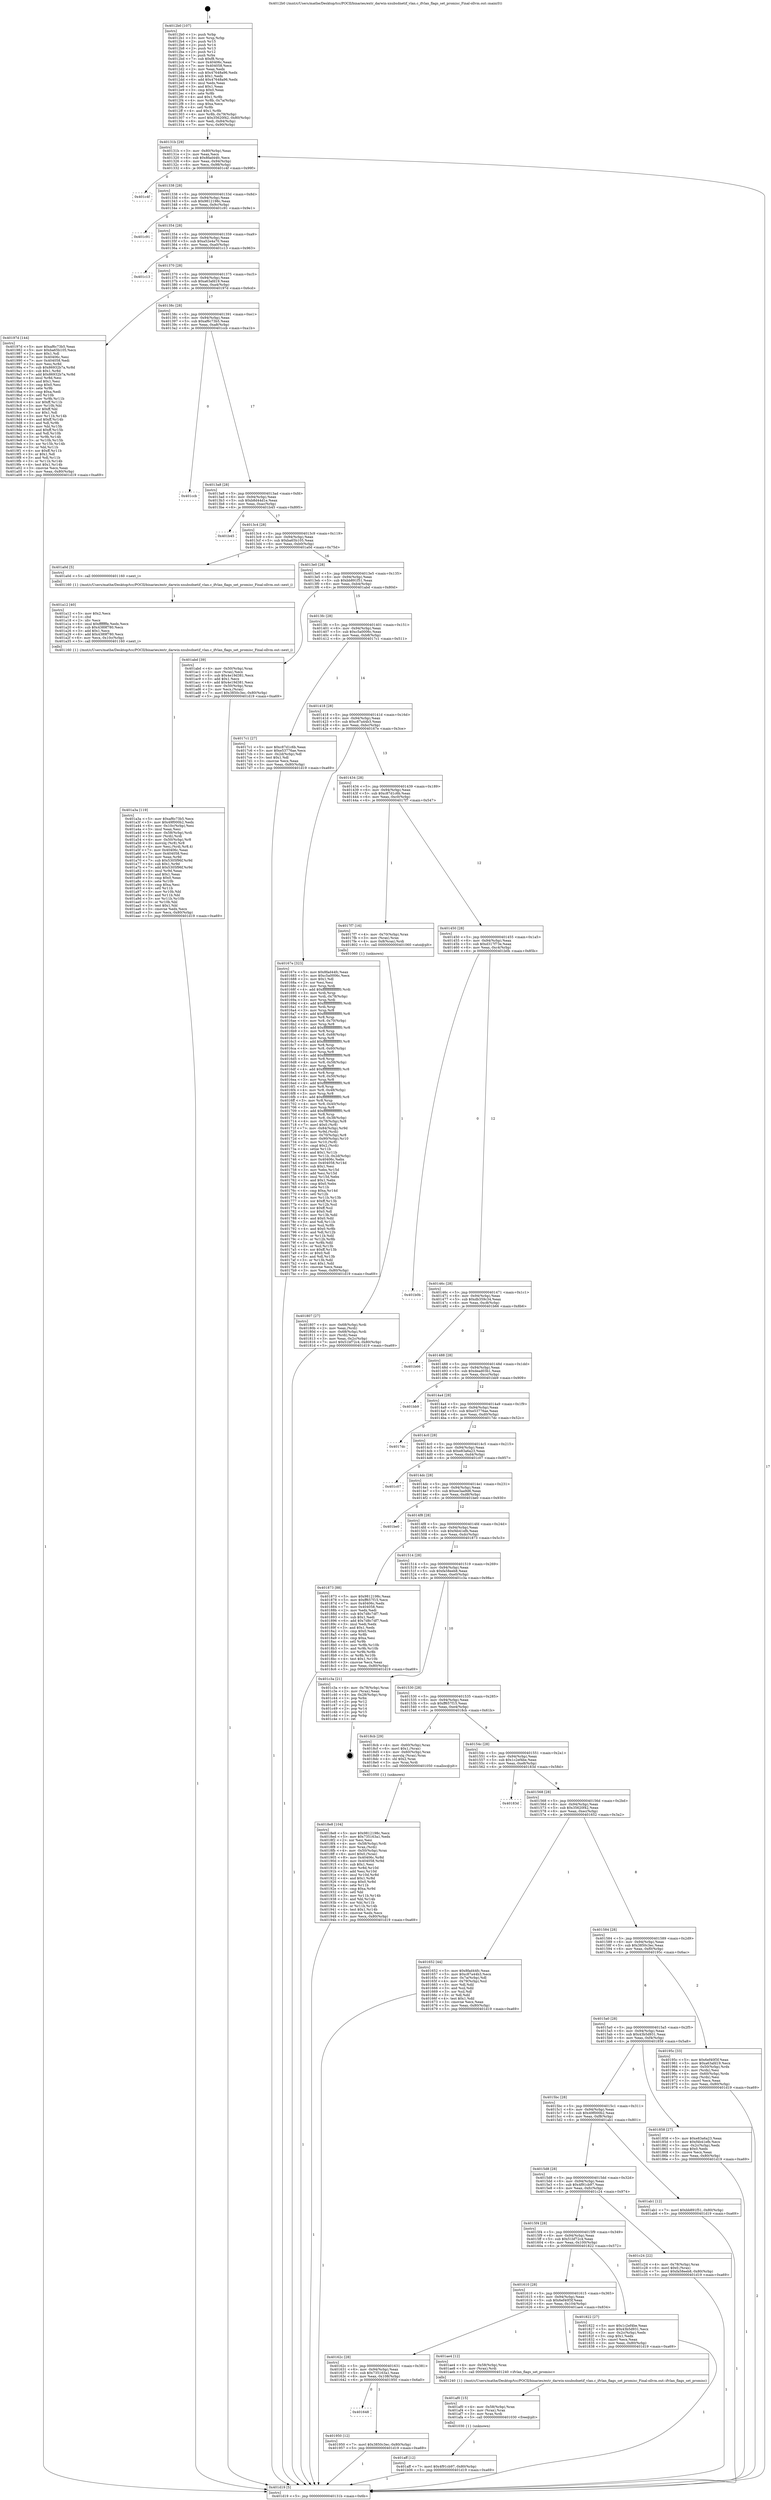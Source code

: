 digraph "0x4012b0" {
  label = "0x4012b0 (/mnt/c/Users/mathe/Desktop/tcc/POCII/binaries/extr_darwin-xnubsdnetif_vlan.c_ifvlan_flags_set_promisc_Final-ollvm.out::main(0))"
  labelloc = "t"
  node[shape=record]

  Entry [label="",width=0.3,height=0.3,shape=circle,fillcolor=black,style=filled]
  "0x40131b" [label="{
     0x40131b [29]\l
     | [instrs]\l
     &nbsp;&nbsp;0x40131b \<+3\>: mov -0x80(%rbp),%eax\l
     &nbsp;&nbsp;0x40131e \<+2\>: mov %eax,%ecx\l
     &nbsp;&nbsp;0x401320 \<+6\>: sub $0x8fad44fc,%ecx\l
     &nbsp;&nbsp;0x401326 \<+6\>: mov %eax,-0x94(%rbp)\l
     &nbsp;&nbsp;0x40132c \<+6\>: mov %ecx,-0x98(%rbp)\l
     &nbsp;&nbsp;0x401332 \<+6\>: je 0000000000401c4f \<main+0x99f\>\l
  }"]
  "0x401c4f" [label="{
     0x401c4f\l
  }", style=dashed]
  "0x401338" [label="{
     0x401338 [28]\l
     | [instrs]\l
     &nbsp;&nbsp;0x401338 \<+5\>: jmp 000000000040133d \<main+0x8d\>\l
     &nbsp;&nbsp;0x40133d \<+6\>: mov -0x94(%rbp),%eax\l
     &nbsp;&nbsp;0x401343 \<+5\>: sub $0x9812198c,%eax\l
     &nbsp;&nbsp;0x401348 \<+6\>: mov %eax,-0x9c(%rbp)\l
     &nbsp;&nbsp;0x40134e \<+6\>: je 0000000000401c91 \<main+0x9e1\>\l
  }"]
  Exit [label="",width=0.3,height=0.3,shape=circle,fillcolor=black,style=filled,peripheries=2]
  "0x401c91" [label="{
     0x401c91\l
  }", style=dashed]
  "0x401354" [label="{
     0x401354 [28]\l
     | [instrs]\l
     &nbsp;&nbsp;0x401354 \<+5\>: jmp 0000000000401359 \<main+0xa9\>\l
     &nbsp;&nbsp;0x401359 \<+6\>: mov -0x94(%rbp),%eax\l
     &nbsp;&nbsp;0x40135f \<+5\>: sub $0xa52e4a70,%eax\l
     &nbsp;&nbsp;0x401364 \<+6\>: mov %eax,-0xa0(%rbp)\l
     &nbsp;&nbsp;0x40136a \<+6\>: je 0000000000401c13 \<main+0x963\>\l
  }"]
  "0x401aff" [label="{
     0x401aff [12]\l
     | [instrs]\l
     &nbsp;&nbsp;0x401aff \<+7\>: movl $0x4f91cb97,-0x80(%rbp)\l
     &nbsp;&nbsp;0x401b06 \<+5\>: jmp 0000000000401d19 \<main+0xa69\>\l
  }"]
  "0x401c13" [label="{
     0x401c13\l
  }", style=dashed]
  "0x401370" [label="{
     0x401370 [28]\l
     | [instrs]\l
     &nbsp;&nbsp;0x401370 \<+5\>: jmp 0000000000401375 \<main+0xc5\>\l
     &nbsp;&nbsp;0x401375 \<+6\>: mov -0x94(%rbp),%eax\l
     &nbsp;&nbsp;0x40137b \<+5\>: sub $0xa63afd19,%eax\l
     &nbsp;&nbsp;0x401380 \<+6\>: mov %eax,-0xa4(%rbp)\l
     &nbsp;&nbsp;0x401386 \<+6\>: je 000000000040197d \<main+0x6cd\>\l
  }"]
  "0x401af0" [label="{
     0x401af0 [15]\l
     | [instrs]\l
     &nbsp;&nbsp;0x401af0 \<+4\>: mov -0x58(%rbp),%rax\l
     &nbsp;&nbsp;0x401af4 \<+3\>: mov (%rax),%rax\l
     &nbsp;&nbsp;0x401af7 \<+3\>: mov %rax,%rdi\l
     &nbsp;&nbsp;0x401afa \<+5\>: call 0000000000401030 \<free@plt\>\l
     | [calls]\l
     &nbsp;&nbsp;0x401030 \{1\} (unknown)\l
  }"]
  "0x40197d" [label="{
     0x40197d [144]\l
     | [instrs]\l
     &nbsp;&nbsp;0x40197d \<+5\>: mov $0xaf6c73b5,%eax\l
     &nbsp;&nbsp;0x401982 \<+5\>: mov $0xba65b105,%ecx\l
     &nbsp;&nbsp;0x401987 \<+2\>: mov $0x1,%dl\l
     &nbsp;&nbsp;0x401989 \<+7\>: mov 0x40406c,%esi\l
     &nbsp;&nbsp;0x401990 \<+7\>: mov 0x404058,%edi\l
     &nbsp;&nbsp;0x401997 \<+3\>: mov %esi,%r8d\l
     &nbsp;&nbsp;0x40199a \<+7\>: sub $0x86932b7a,%r8d\l
     &nbsp;&nbsp;0x4019a1 \<+4\>: sub $0x1,%r8d\l
     &nbsp;&nbsp;0x4019a5 \<+7\>: add $0x86932b7a,%r8d\l
     &nbsp;&nbsp;0x4019ac \<+4\>: imul %r8d,%esi\l
     &nbsp;&nbsp;0x4019b0 \<+3\>: and $0x1,%esi\l
     &nbsp;&nbsp;0x4019b3 \<+3\>: cmp $0x0,%esi\l
     &nbsp;&nbsp;0x4019b6 \<+4\>: sete %r9b\l
     &nbsp;&nbsp;0x4019ba \<+3\>: cmp $0xa,%edi\l
     &nbsp;&nbsp;0x4019bd \<+4\>: setl %r10b\l
     &nbsp;&nbsp;0x4019c1 \<+3\>: mov %r9b,%r11b\l
     &nbsp;&nbsp;0x4019c4 \<+4\>: xor $0xff,%r11b\l
     &nbsp;&nbsp;0x4019c8 \<+3\>: mov %r10b,%bl\l
     &nbsp;&nbsp;0x4019cb \<+3\>: xor $0xff,%bl\l
     &nbsp;&nbsp;0x4019ce \<+3\>: xor $0x1,%dl\l
     &nbsp;&nbsp;0x4019d1 \<+3\>: mov %r11b,%r14b\l
     &nbsp;&nbsp;0x4019d4 \<+4\>: and $0xff,%r14b\l
     &nbsp;&nbsp;0x4019d8 \<+3\>: and %dl,%r9b\l
     &nbsp;&nbsp;0x4019db \<+3\>: mov %bl,%r15b\l
     &nbsp;&nbsp;0x4019de \<+4\>: and $0xff,%r15b\l
     &nbsp;&nbsp;0x4019e2 \<+3\>: and %dl,%r10b\l
     &nbsp;&nbsp;0x4019e5 \<+3\>: or %r9b,%r14b\l
     &nbsp;&nbsp;0x4019e8 \<+3\>: or %r10b,%r15b\l
     &nbsp;&nbsp;0x4019eb \<+3\>: xor %r15b,%r14b\l
     &nbsp;&nbsp;0x4019ee \<+3\>: or %bl,%r11b\l
     &nbsp;&nbsp;0x4019f1 \<+4\>: xor $0xff,%r11b\l
     &nbsp;&nbsp;0x4019f5 \<+3\>: or $0x1,%dl\l
     &nbsp;&nbsp;0x4019f8 \<+3\>: and %dl,%r11b\l
     &nbsp;&nbsp;0x4019fb \<+3\>: or %r11b,%r14b\l
     &nbsp;&nbsp;0x4019fe \<+4\>: test $0x1,%r14b\l
     &nbsp;&nbsp;0x401a02 \<+3\>: cmovne %ecx,%eax\l
     &nbsp;&nbsp;0x401a05 \<+3\>: mov %eax,-0x80(%rbp)\l
     &nbsp;&nbsp;0x401a08 \<+5\>: jmp 0000000000401d19 \<main+0xa69\>\l
  }"]
  "0x40138c" [label="{
     0x40138c [28]\l
     | [instrs]\l
     &nbsp;&nbsp;0x40138c \<+5\>: jmp 0000000000401391 \<main+0xe1\>\l
     &nbsp;&nbsp;0x401391 \<+6\>: mov -0x94(%rbp),%eax\l
     &nbsp;&nbsp;0x401397 \<+5\>: sub $0xaf6c73b5,%eax\l
     &nbsp;&nbsp;0x40139c \<+6\>: mov %eax,-0xa8(%rbp)\l
     &nbsp;&nbsp;0x4013a2 \<+6\>: je 0000000000401ccb \<main+0xa1b\>\l
  }"]
  "0x401a3a" [label="{
     0x401a3a [119]\l
     | [instrs]\l
     &nbsp;&nbsp;0x401a3a \<+5\>: mov $0xaf6c73b5,%ecx\l
     &nbsp;&nbsp;0x401a3f \<+5\>: mov $0x49f000b2,%edx\l
     &nbsp;&nbsp;0x401a44 \<+6\>: mov -0x10c(%rbp),%esi\l
     &nbsp;&nbsp;0x401a4a \<+3\>: imul %eax,%esi\l
     &nbsp;&nbsp;0x401a4d \<+4\>: mov -0x58(%rbp),%rdi\l
     &nbsp;&nbsp;0x401a51 \<+3\>: mov (%rdi),%rdi\l
     &nbsp;&nbsp;0x401a54 \<+4\>: mov -0x50(%rbp),%r8\l
     &nbsp;&nbsp;0x401a58 \<+3\>: movslq (%r8),%r8\l
     &nbsp;&nbsp;0x401a5b \<+4\>: mov %esi,(%rdi,%r8,4)\l
     &nbsp;&nbsp;0x401a5f \<+7\>: mov 0x40406c,%eax\l
     &nbsp;&nbsp;0x401a66 \<+7\>: mov 0x404058,%esi\l
     &nbsp;&nbsp;0x401a6d \<+3\>: mov %eax,%r9d\l
     &nbsp;&nbsp;0x401a70 \<+7\>: sub $0x5305f96f,%r9d\l
     &nbsp;&nbsp;0x401a77 \<+4\>: sub $0x1,%r9d\l
     &nbsp;&nbsp;0x401a7b \<+7\>: add $0x5305f96f,%r9d\l
     &nbsp;&nbsp;0x401a82 \<+4\>: imul %r9d,%eax\l
     &nbsp;&nbsp;0x401a86 \<+3\>: and $0x1,%eax\l
     &nbsp;&nbsp;0x401a89 \<+3\>: cmp $0x0,%eax\l
     &nbsp;&nbsp;0x401a8c \<+4\>: sete %r10b\l
     &nbsp;&nbsp;0x401a90 \<+3\>: cmp $0xa,%esi\l
     &nbsp;&nbsp;0x401a93 \<+4\>: setl %r11b\l
     &nbsp;&nbsp;0x401a97 \<+3\>: mov %r10b,%bl\l
     &nbsp;&nbsp;0x401a9a \<+3\>: and %r11b,%bl\l
     &nbsp;&nbsp;0x401a9d \<+3\>: xor %r11b,%r10b\l
     &nbsp;&nbsp;0x401aa0 \<+3\>: or %r10b,%bl\l
     &nbsp;&nbsp;0x401aa3 \<+3\>: test $0x1,%bl\l
     &nbsp;&nbsp;0x401aa6 \<+3\>: cmovne %edx,%ecx\l
     &nbsp;&nbsp;0x401aa9 \<+3\>: mov %ecx,-0x80(%rbp)\l
     &nbsp;&nbsp;0x401aac \<+5\>: jmp 0000000000401d19 \<main+0xa69\>\l
  }"]
  "0x401ccb" [label="{
     0x401ccb\l
  }", style=dashed]
  "0x4013a8" [label="{
     0x4013a8 [28]\l
     | [instrs]\l
     &nbsp;&nbsp;0x4013a8 \<+5\>: jmp 00000000004013ad \<main+0xfd\>\l
     &nbsp;&nbsp;0x4013ad \<+6\>: mov -0x94(%rbp),%eax\l
     &nbsp;&nbsp;0x4013b3 \<+5\>: sub $0xb8d44d1e,%eax\l
     &nbsp;&nbsp;0x4013b8 \<+6\>: mov %eax,-0xac(%rbp)\l
     &nbsp;&nbsp;0x4013be \<+6\>: je 0000000000401b45 \<main+0x895\>\l
  }"]
  "0x401a12" [label="{
     0x401a12 [40]\l
     | [instrs]\l
     &nbsp;&nbsp;0x401a12 \<+5\>: mov $0x2,%ecx\l
     &nbsp;&nbsp;0x401a17 \<+1\>: cltd\l
     &nbsp;&nbsp;0x401a18 \<+2\>: idiv %ecx\l
     &nbsp;&nbsp;0x401a1a \<+6\>: imul $0xfffffffe,%edx,%ecx\l
     &nbsp;&nbsp;0x401a20 \<+6\>: sub $0x4389f780,%ecx\l
     &nbsp;&nbsp;0x401a26 \<+3\>: add $0x1,%ecx\l
     &nbsp;&nbsp;0x401a29 \<+6\>: add $0x4389f780,%ecx\l
     &nbsp;&nbsp;0x401a2f \<+6\>: mov %ecx,-0x10c(%rbp)\l
     &nbsp;&nbsp;0x401a35 \<+5\>: call 0000000000401160 \<next_i\>\l
     | [calls]\l
     &nbsp;&nbsp;0x401160 \{1\} (/mnt/c/Users/mathe/Desktop/tcc/POCII/binaries/extr_darwin-xnubsdnetif_vlan.c_ifvlan_flags_set_promisc_Final-ollvm.out::next_i)\l
  }"]
  "0x401b45" [label="{
     0x401b45\l
  }", style=dashed]
  "0x4013c4" [label="{
     0x4013c4 [28]\l
     | [instrs]\l
     &nbsp;&nbsp;0x4013c4 \<+5\>: jmp 00000000004013c9 \<main+0x119\>\l
     &nbsp;&nbsp;0x4013c9 \<+6\>: mov -0x94(%rbp),%eax\l
     &nbsp;&nbsp;0x4013cf \<+5\>: sub $0xba65b105,%eax\l
     &nbsp;&nbsp;0x4013d4 \<+6\>: mov %eax,-0xb0(%rbp)\l
     &nbsp;&nbsp;0x4013da \<+6\>: je 0000000000401a0d \<main+0x75d\>\l
  }"]
  "0x401648" [label="{
     0x401648\l
  }", style=dashed]
  "0x401a0d" [label="{
     0x401a0d [5]\l
     | [instrs]\l
     &nbsp;&nbsp;0x401a0d \<+5\>: call 0000000000401160 \<next_i\>\l
     | [calls]\l
     &nbsp;&nbsp;0x401160 \{1\} (/mnt/c/Users/mathe/Desktop/tcc/POCII/binaries/extr_darwin-xnubsdnetif_vlan.c_ifvlan_flags_set_promisc_Final-ollvm.out::next_i)\l
  }"]
  "0x4013e0" [label="{
     0x4013e0 [28]\l
     | [instrs]\l
     &nbsp;&nbsp;0x4013e0 \<+5\>: jmp 00000000004013e5 \<main+0x135\>\l
     &nbsp;&nbsp;0x4013e5 \<+6\>: mov -0x94(%rbp),%eax\l
     &nbsp;&nbsp;0x4013eb \<+5\>: sub $0xbb891f51,%eax\l
     &nbsp;&nbsp;0x4013f0 \<+6\>: mov %eax,-0xb4(%rbp)\l
     &nbsp;&nbsp;0x4013f6 \<+6\>: je 0000000000401abd \<main+0x80d\>\l
  }"]
  "0x401950" [label="{
     0x401950 [12]\l
     | [instrs]\l
     &nbsp;&nbsp;0x401950 \<+7\>: movl $0x3850c3ec,-0x80(%rbp)\l
     &nbsp;&nbsp;0x401957 \<+5\>: jmp 0000000000401d19 \<main+0xa69\>\l
  }"]
  "0x401abd" [label="{
     0x401abd [39]\l
     | [instrs]\l
     &nbsp;&nbsp;0x401abd \<+4\>: mov -0x50(%rbp),%rax\l
     &nbsp;&nbsp;0x401ac1 \<+2\>: mov (%rax),%ecx\l
     &nbsp;&nbsp;0x401ac3 \<+6\>: sub $0x4e19d381,%ecx\l
     &nbsp;&nbsp;0x401ac9 \<+3\>: add $0x1,%ecx\l
     &nbsp;&nbsp;0x401acc \<+6\>: add $0x4e19d381,%ecx\l
     &nbsp;&nbsp;0x401ad2 \<+4\>: mov -0x50(%rbp),%rax\l
     &nbsp;&nbsp;0x401ad6 \<+2\>: mov %ecx,(%rax)\l
     &nbsp;&nbsp;0x401ad8 \<+7\>: movl $0x3850c3ec,-0x80(%rbp)\l
     &nbsp;&nbsp;0x401adf \<+5\>: jmp 0000000000401d19 \<main+0xa69\>\l
  }"]
  "0x4013fc" [label="{
     0x4013fc [28]\l
     | [instrs]\l
     &nbsp;&nbsp;0x4013fc \<+5\>: jmp 0000000000401401 \<main+0x151\>\l
     &nbsp;&nbsp;0x401401 \<+6\>: mov -0x94(%rbp),%eax\l
     &nbsp;&nbsp;0x401407 \<+5\>: sub $0xc5a0006c,%eax\l
     &nbsp;&nbsp;0x40140c \<+6\>: mov %eax,-0xb8(%rbp)\l
     &nbsp;&nbsp;0x401412 \<+6\>: je 00000000004017c1 \<main+0x511\>\l
  }"]
  "0x40162c" [label="{
     0x40162c [28]\l
     | [instrs]\l
     &nbsp;&nbsp;0x40162c \<+5\>: jmp 0000000000401631 \<main+0x381\>\l
     &nbsp;&nbsp;0x401631 \<+6\>: mov -0x94(%rbp),%eax\l
     &nbsp;&nbsp;0x401637 \<+5\>: sub $0x735163a1,%eax\l
     &nbsp;&nbsp;0x40163c \<+6\>: mov %eax,-0x108(%rbp)\l
     &nbsp;&nbsp;0x401642 \<+6\>: je 0000000000401950 \<main+0x6a0\>\l
  }"]
  "0x4017c1" [label="{
     0x4017c1 [27]\l
     | [instrs]\l
     &nbsp;&nbsp;0x4017c1 \<+5\>: mov $0xc87d1c6b,%eax\l
     &nbsp;&nbsp;0x4017c6 \<+5\>: mov $0xe53776ae,%ecx\l
     &nbsp;&nbsp;0x4017cb \<+3\>: mov -0x2d(%rbp),%dl\l
     &nbsp;&nbsp;0x4017ce \<+3\>: test $0x1,%dl\l
     &nbsp;&nbsp;0x4017d1 \<+3\>: cmovne %ecx,%eax\l
     &nbsp;&nbsp;0x4017d4 \<+3\>: mov %eax,-0x80(%rbp)\l
     &nbsp;&nbsp;0x4017d7 \<+5\>: jmp 0000000000401d19 \<main+0xa69\>\l
  }"]
  "0x401418" [label="{
     0x401418 [28]\l
     | [instrs]\l
     &nbsp;&nbsp;0x401418 \<+5\>: jmp 000000000040141d \<main+0x16d\>\l
     &nbsp;&nbsp;0x40141d \<+6\>: mov -0x94(%rbp),%eax\l
     &nbsp;&nbsp;0x401423 \<+5\>: sub $0xc87a44b3,%eax\l
     &nbsp;&nbsp;0x401428 \<+6\>: mov %eax,-0xbc(%rbp)\l
     &nbsp;&nbsp;0x40142e \<+6\>: je 000000000040167e \<main+0x3ce\>\l
  }"]
  "0x401ae4" [label="{
     0x401ae4 [12]\l
     | [instrs]\l
     &nbsp;&nbsp;0x401ae4 \<+4\>: mov -0x58(%rbp),%rax\l
     &nbsp;&nbsp;0x401ae8 \<+3\>: mov (%rax),%rdi\l
     &nbsp;&nbsp;0x401aeb \<+5\>: call 0000000000401240 \<ifvlan_flags_set_promisc\>\l
     | [calls]\l
     &nbsp;&nbsp;0x401240 \{1\} (/mnt/c/Users/mathe/Desktop/tcc/POCII/binaries/extr_darwin-xnubsdnetif_vlan.c_ifvlan_flags_set_promisc_Final-ollvm.out::ifvlan_flags_set_promisc)\l
  }"]
  "0x40167e" [label="{
     0x40167e [323]\l
     | [instrs]\l
     &nbsp;&nbsp;0x40167e \<+5\>: mov $0x8fad44fc,%eax\l
     &nbsp;&nbsp;0x401683 \<+5\>: mov $0xc5a0006c,%ecx\l
     &nbsp;&nbsp;0x401688 \<+2\>: mov $0x1,%dl\l
     &nbsp;&nbsp;0x40168a \<+2\>: xor %esi,%esi\l
     &nbsp;&nbsp;0x40168c \<+3\>: mov %rsp,%rdi\l
     &nbsp;&nbsp;0x40168f \<+4\>: add $0xfffffffffffffff0,%rdi\l
     &nbsp;&nbsp;0x401693 \<+3\>: mov %rdi,%rsp\l
     &nbsp;&nbsp;0x401696 \<+4\>: mov %rdi,-0x78(%rbp)\l
     &nbsp;&nbsp;0x40169a \<+3\>: mov %rsp,%rdi\l
     &nbsp;&nbsp;0x40169d \<+4\>: add $0xfffffffffffffff0,%rdi\l
     &nbsp;&nbsp;0x4016a1 \<+3\>: mov %rdi,%rsp\l
     &nbsp;&nbsp;0x4016a4 \<+3\>: mov %rsp,%r8\l
     &nbsp;&nbsp;0x4016a7 \<+4\>: add $0xfffffffffffffff0,%r8\l
     &nbsp;&nbsp;0x4016ab \<+3\>: mov %r8,%rsp\l
     &nbsp;&nbsp;0x4016ae \<+4\>: mov %r8,-0x70(%rbp)\l
     &nbsp;&nbsp;0x4016b2 \<+3\>: mov %rsp,%r8\l
     &nbsp;&nbsp;0x4016b5 \<+4\>: add $0xfffffffffffffff0,%r8\l
     &nbsp;&nbsp;0x4016b9 \<+3\>: mov %r8,%rsp\l
     &nbsp;&nbsp;0x4016bc \<+4\>: mov %r8,-0x68(%rbp)\l
     &nbsp;&nbsp;0x4016c0 \<+3\>: mov %rsp,%r8\l
     &nbsp;&nbsp;0x4016c3 \<+4\>: add $0xfffffffffffffff0,%r8\l
     &nbsp;&nbsp;0x4016c7 \<+3\>: mov %r8,%rsp\l
     &nbsp;&nbsp;0x4016ca \<+4\>: mov %r8,-0x60(%rbp)\l
     &nbsp;&nbsp;0x4016ce \<+3\>: mov %rsp,%r8\l
     &nbsp;&nbsp;0x4016d1 \<+4\>: add $0xfffffffffffffff0,%r8\l
     &nbsp;&nbsp;0x4016d5 \<+3\>: mov %r8,%rsp\l
     &nbsp;&nbsp;0x4016d8 \<+4\>: mov %r8,-0x58(%rbp)\l
     &nbsp;&nbsp;0x4016dc \<+3\>: mov %rsp,%r8\l
     &nbsp;&nbsp;0x4016df \<+4\>: add $0xfffffffffffffff0,%r8\l
     &nbsp;&nbsp;0x4016e3 \<+3\>: mov %r8,%rsp\l
     &nbsp;&nbsp;0x4016e6 \<+4\>: mov %r8,-0x50(%rbp)\l
     &nbsp;&nbsp;0x4016ea \<+3\>: mov %rsp,%r8\l
     &nbsp;&nbsp;0x4016ed \<+4\>: add $0xfffffffffffffff0,%r8\l
     &nbsp;&nbsp;0x4016f1 \<+3\>: mov %r8,%rsp\l
     &nbsp;&nbsp;0x4016f4 \<+4\>: mov %r8,-0x48(%rbp)\l
     &nbsp;&nbsp;0x4016f8 \<+3\>: mov %rsp,%r8\l
     &nbsp;&nbsp;0x4016fb \<+4\>: add $0xfffffffffffffff0,%r8\l
     &nbsp;&nbsp;0x4016ff \<+3\>: mov %r8,%rsp\l
     &nbsp;&nbsp;0x401702 \<+4\>: mov %r8,-0x40(%rbp)\l
     &nbsp;&nbsp;0x401706 \<+3\>: mov %rsp,%r8\l
     &nbsp;&nbsp;0x401709 \<+4\>: add $0xfffffffffffffff0,%r8\l
     &nbsp;&nbsp;0x40170d \<+3\>: mov %r8,%rsp\l
     &nbsp;&nbsp;0x401710 \<+4\>: mov %r8,-0x38(%rbp)\l
     &nbsp;&nbsp;0x401714 \<+4\>: mov -0x78(%rbp),%r8\l
     &nbsp;&nbsp;0x401718 \<+7\>: movl $0x0,(%r8)\l
     &nbsp;&nbsp;0x40171f \<+7\>: mov -0x84(%rbp),%r9d\l
     &nbsp;&nbsp;0x401726 \<+3\>: mov %r9d,(%rdi)\l
     &nbsp;&nbsp;0x401729 \<+4\>: mov -0x70(%rbp),%r8\l
     &nbsp;&nbsp;0x40172d \<+7\>: mov -0x90(%rbp),%r10\l
     &nbsp;&nbsp;0x401734 \<+3\>: mov %r10,(%r8)\l
     &nbsp;&nbsp;0x401737 \<+3\>: cmpl $0x2,(%rdi)\l
     &nbsp;&nbsp;0x40173a \<+4\>: setne %r11b\l
     &nbsp;&nbsp;0x40173e \<+4\>: and $0x1,%r11b\l
     &nbsp;&nbsp;0x401742 \<+4\>: mov %r11b,-0x2d(%rbp)\l
     &nbsp;&nbsp;0x401746 \<+7\>: mov 0x40406c,%ebx\l
     &nbsp;&nbsp;0x40174d \<+8\>: mov 0x404058,%r14d\l
     &nbsp;&nbsp;0x401755 \<+3\>: sub $0x1,%esi\l
     &nbsp;&nbsp;0x401758 \<+3\>: mov %ebx,%r15d\l
     &nbsp;&nbsp;0x40175b \<+3\>: add %esi,%r15d\l
     &nbsp;&nbsp;0x40175e \<+4\>: imul %r15d,%ebx\l
     &nbsp;&nbsp;0x401762 \<+3\>: and $0x1,%ebx\l
     &nbsp;&nbsp;0x401765 \<+3\>: cmp $0x0,%ebx\l
     &nbsp;&nbsp;0x401768 \<+4\>: sete %r11b\l
     &nbsp;&nbsp;0x40176c \<+4\>: cmp $0xa,%r14d\l
     &nbsp;&nbsp;0x401770 \<+4\>: setl %r12b\l
     &nbsp;&nbsp;0x401774 \<+3\>: mov %r11b,%r13b\l
     &nbsp;&nbsp;0x401777 \<+4\>: xor $0xff,%r13b\l
     &nbsp;&nbsp;0x40177b \<+3\>: mov %r12b,%sil\l
     &nbsp;&nbsp;0x40177e \<+4\>: xor $0xff,%sil\l
     &nbsp;&nbsp;0x401782 \<+3\>: xor $0x0,%dl\l
     &nbsp;&nbsp;0x401785 \<+3\>: mov %r13b,%dil\l
     &nbsp;&nbsp;0x401788 \<+4\>: and $0x0,%dil\l
     &nbsp;&nbsp;0x40178c \<+3\>: and %dl,%r11b\l
     &nbsp;&nbsp;0x40178f \<+3\>: mov %sil,%r8b\l
     &nbsp;&nbsp;0x401792 \<+4\>: and $0x0,%r8b\l
     &nbsp;&nbsp;0x401796 \<+3\>: and %dl,%r12b\l
     &nbsp;&nbsp;0x401799 \<+3\>: or %r11b,%dil\l
     &nbsp;&nbsp;0x40179c \<+3\>: or %r12b,%r8b\l
     &nbsp;&nbsp;0x40179f \<+3\>: xor %r8b,%dil\l
     &nbsp;&nbsp;0x4017a2 \<+3\>: or %sil,%r13b\l
     &nbsp;&nbsp;0x4017a5 \<+4\>: xor $0xff,%r13b\l
     &nbsp;&nbsp;0x4017a9 \<+3\>: or $0x0,%dl\l
     &nbsp;&nbsp;0x4017ac \<+3\>: and %dl,%r13b\l
     &nbsp;&nbsp;0x4017af \<+3\>: or %r13b,%dil\l
     &nbsp;&nbsp;0x4017b2 \<+4\>: test $0x1,%dil\l
     &nbsp;&nbsp;0x4017b6 \<+3\>: cmovne %ecx,%eax\l
     &nbsp;&nbsp;0x4017b9 \<+3\>: mov %eax,-0x80(%rbp)\l
     &nbsp;&nbsp;0x4017bc \<+5\>: jmp 0000000000401d19 \<main+0xa69\>\l
  }"]
  "0x401434" [label="{
     0x401434 [28]\l
     | [instrs]\l
     &nbsp;&nbsp;0x401434 \<+5\>: jmp 0000000000401439 \<main+0x189\>\l
     &nbsp;&nbsp;0x401439 \<+6\>: mov -0x94(%rbp),%eax\l
     &nbsp;&nbsp;0x40143f \<+5\>: sub $0xc87d1c6b,%eax\l
     &nbsp;&nbsp;0x401444 \<+6\>: mov %eax,-0xc0(%rbp)\l
     &nbsp;&nbsp;0x40144a \<+6\>: je 00000000004017f7 \<main+0x547\>\l
  }"]
  "0x4018e8" [label="{
     0x4018e8 [104]\l
     | [instrs]\l
     &nbsp;&nbsp;0x4018e8 \<+5\>: mov $0x9812198c,%ecx\l
     &nbsp;&nbsp;0x4018ed \<+5\>: mov $0x735163a1,%edx\l
     &nbsp;&nbsp;0x4018f2 \<+2\>: xor %esi,%esi\l
     &nbsp;&nbsp;0x4018f4 \<+4\>: mov -0x58(%rbp),%rdi\l
     &nbsp;&nbsp;0x4018f8 \<+3\>: mov %rax,(%rdi)\l
     &nbsp;&nbsp;0x4018fb \<+4\>: mov -0x50(%rbp),%rax\l
     &nbsp;&nbsp;0x4018ff \<+6\>: movl $0x0,(%rax)\l
     &nbsp;&nbsp;0x401905 \<+8\>: mov 0x40406c,%r8d\l
     &nbsp;&nbsp;0x40190d \<+8\>: mov 0x404058,%r9d\l
     &nbsp;&nbsp;0x401915 \<+3\>: sub $0x1,%esi\l
     &nbsp;&nbsp;0x401918 \<+3\>: mov %r8d,%r10d\l
     &nbsp;&nbsp;0x40191b \<+3\>: add %esi,%r10d\l
     &nbsp;&nbsp;0x40191e \<+4\>: imul %r10d,%r8d\l
     &nbsp;&nbsp;0x401922 \<+4\>: and $0x1,%r8d\l
     &nbsp;&nbsp;0x401926 \<+4\>: cmp $0x0,%r8d\l
     &nbsp;&nbsp;0x40192a \<+4\>: sete %r11b\l
     &nbsp;&nbsp;0x40192e \<+4\>: cmp $0xa,%r9d\l
     &nbsp;&nbsp;0x401932 \<+3\>: setl %bl\l
     &nbsp;&nbsp;0x401935 \<+3\>: mov %r11b,%r14b\l
     &nbsp;&nbsp;0x401938 \<+3\>: and %bl,%r14b\l
     &nbsp;&nbsp;0x40193b \<+3\>: xor %bl,%r11b\l
     &nbsp;&nbsp;0x40193e \<+3\>: or %r11b,%r14b\l
     &nbsp;&nbsp;0x401941 \<+4\>: test $0x1,%r14b\l
     &nbsp;&nbsp;0x401945 \<+3\>: cmovne %edx,%ecx\l
     &nbsp;&nbsp;0x401948 \<+3\>: mov %ecx,-0x80(%rbp)\l
     &nbsp;&nbsp;0x40194b \<+5\>: jmp 0000000000401d19 \<main+0xa69\>\l
  }"]
  "0x4017f7" [label="{
     0x4017f7 [16]\l
     | [instrs]\l
     &nbsp;&nbsp;0x4017f7 \<+4\>: mov -0x70(%rbp),%rax\l
     &nbsp;&nbsp;0x4017fb \<+3\>: mov (%rax),%rax\l
     &nbsp;&nbsp;0x4017fe \<+4\>: mov 0x8(%rax),%rdi\l
     &nbsp;&nbsp;0x401802 \<+5\>: call 0000000000401060 \<atoi@plt\>\l
     | [calls]\l
     &nbsp;&nbsp;0x401060 \{1\} (unknown)\l
  }"]
  "0x401450" [label="{
     0x401450 [28]\l
     | [instrs]\l
     &nbsp;&nbsp;0x401450 \<+5\>: jmp 0000000000401455 \<main+0x1a5\>\l
     &nbsp;&nbsp;0x401455 \<+6\>: mov -0x94(%rbp),%eax\l
     &nbsp;&nbsp;0x40145b \<+5\>: sub $0xd317f73e,%eax\l
     &nbsp;&nbsp;0x401460 \<+6\>: mov %eax,-0xc4(%rbp)\l
     &nbsp;&nbsp;0x401466 \<+6\>: je 0000000000401b0b \<main+0x85b\>\l
  }"]
  "0x401610" [label="{
     0x401610 [28]\l
     | [instrs]\l
     &nbsp;&nbsp;0x401610 \<+5\>: jmp 0000000000401615 \<main+0x365\>\l
     &nbsp;&nbsp;0x401615 \<+6\>: mov -0x94(%rbp),%eax\l
     &nbsp;&nbsp;0x40161b \<+5\>: sub $0x6ef40f3f,%eax\l
     &nbsp;&nbsp;0x401620 \<+6\>: mov %eax,-0x104(%rbp)\l
     &nbsp;&nbsp;0x401626 \<+6\>: je 0000000000401ae4 \<main+0x834\>\l
  }"]
  "0x401b0b" [label="{
     0x401b0b\l
  }", style=dashed]
  "0x40146c" [label="{
     0x40146c [28]\l
     | [instrs]\l
     &nbsp;&nbsp;0x40146c \<+5\>: jmp 0000000000401471 \<main+0x1c1\>\l
     &nbsp;&nbsp;0x401471 \<+6\>: mov -0x94(%rbp),%eax\l
     &nbsp;&nbsp;0x401477 \<+5\>: sub $0xdb359c34,%eax\l
     &nbsp;&nbsp;0x40147c \<+6\>: mov %eax,-0xc8(%rbp)\l
     &nbsp;&nbsp;0x401482 \<+6\>: je 0000000000401b66 \<main+0x8b6\>\l
  }"]
  "0x401822" [label="{
     0x401822 [27]\l
     | [instrs]\l
     &nbsp;&nbsp;0x401822 \<+5\>: mov $0x1c2ef4be,%eax\l
     &nbsp;&nbsp;0x401827 \<+5\>: mov $0x43b5d931,%ecx\l
     &nbsp;&nbsp;0x40182c \<+3\>: mov -0x2c(%rbp),%edx\l
     &nbsp;&nbsp;0x40182f \<+3\>: cmp $0x1,%edx\l
     &nbsp;&nbsp;0x401832 \<+3\>: cmovl %ecx,%eax\l
     &nbsp;&nbsp;0x401835 \<+3\>: mov %eax,-0x80(%rbp)\l
     &nbsp;&nbsp;0x401838 \<+5\>: jmp 0000000000401d19 \<main+0xa69\>\l
  }"]
  "0x401b66" [label="{
     0x401b66\l
  }", style=dashed]
  "0x401488" [label="{
     0x401488 [28]\l
     | [instrs]\l
     &nbsp;&nbsp;0x401488 \<+5\>: jmp 000000000040148d \<main+0x1dd\>\l
     &nbsp;&nbsp;0x40148d \<+6\>: mov -0x94(%rbp),%eax\l
     &nbsp;&nbsp;0x401493 \<+5\>: sub $0xdead03b1,%eax\l
     &nbsp;&nbsp;0x401498 \<+6\>: mov %eax,-0xcc(%rbp)\l
     &nbsp;&nbsp;0x40149e \<+6\>: je 0000000000401bb9 \<main+0x909\>\l
  }"]
  "0x4015f4" [label="{
     0x4015f4 [28]\l
     | [instrs]\l
     &nbsp;&nbsp;0x4015f4 \<+5\>: jmp 00000000004015f9 \<main+0x349\>\l
     &nbsp;&nbsp;0x4015f9 \<+6\>: mov -0x94(%rbp),%eax\l
     &nbsp;&nbsp;0x4015ff \<+5\>: sub $0x51bf72c4,%eax\l
     &nbsp;&nbsp;0x401604 \<+6\>: mov %eax,-0x100(%rbp)\l
     &nbsp;&nbsp;0x40160a \<+6\>: je 0000000000401822 \<main+0x572\>\l
  }"]
  "0x401bb9" [label="{
     0x401bb9\l
  }", style=dashed]
  "0x4014a4" [label="{
     0x4014a4 [28]\l
     | [instrs]\l
     &nbsp;&nbsp;0x4014a4 \<+5\>: jmp 00000000004014a9 \<main+0x1f9\>\l
     &nbsp;&nbsp;0x4014a9 \<+6\>: mov -0x94(%rbp),%eax\l
     &nbsp;&nbsp;0x4014af \<+5\>: sub $0xe53776ae,%eax\l
     &nbsp;&nbsp;0x4014b4 \<+6\>: mov %eax,-0xd0(%rbp)\l
     &nbsp;&nbsp;0x4014ba \<+6\>: je 00000000004017dc \<main+0x52c\>\l
  }"]
  "0x401c24" [label="{
     0x401c24 [22]\l
     | [instrs]\l
     &nbsp;&nbsp;0x401c24 \<+4\>: mov -0x78(%rbp),%rax\l
     &nbsp;&nbsp;0x401c28 \<+6\>: movl $0x0,(%rax)\l
     &nbsp;&nbsp;0x401c2e \<+7\>: movl $0xfa58eeb8,-0x80(%rbp)\l
     &nbsp;&nbsp;0x401c35 \<+5\>: jmp 0000000000401d19 \<main+0xa69\>\l
  }"]
  "0x4017dc" [label="{
     0x4017dc\l
  }", style=dashed]
  "0x4014c0" [label="{
     0x4014c0 [28]\l
     | [instrs]\l
     &nbsp;&nbsp;0x4014c0 \<+5\>: jmp 00000000004014c5 \<main+0x215\>\l
     &nbsp;&nbsp;0x4014c5 \<+6\>: mov -0x94(%rbp),%eax\l
     &nbsp;&nbsp;0x4014cb \<+5\>: sub $0xe83a6a23,%eax\l
     &nbsp;&nbsp;0x4014d0 \<+6\>: mov %eax,-0xd4(%rbp)\l
     &nbsp;&nbsp;0x4014d6 \<+6\>: je 0000000000401c07 \<main+0x957\>\l
  }"]
  "0x4015d8" [label="{
     0x4015d8 [28]\l
     | [instrs]\l
     &nbsp;&nbsp;0x4015d8 \<+5\>: jmp 00000000004015dd \<main+0x32d\>\l
     &nbsp;&nbsp;0x4015dd \<+6\>: mov -0x94(%rbp),%eax\l
     &nbsp;&nbsp;0x4015e3 \<+5\>: sub $0x4f91cb97,%eax\l
     &nbsp;&nbsp;0x4015e8 \<+6\>: mov %eax,-0xfc(%rbp)\l
     &nbsp;&nbsp;0x4015ee \<+6\>: je 0000000000401c24 \<main+0x974\>\l
  }"]
  "0x401c07" [label="{
     0x401c07\l
  }", style=dashed]
  "0x4014dc" [label="{
     0x4014dc [28]\l
     | [instrs]\l
     &nbsp;&nbsp;0x4014dc \<+5\>: jmp 00000000004014e1 \<main+0x231\>\l
     &nbsp;&nbsp;0x4014e1 \<+6\>: mov -0x94(%rbp),%eax\l
     &nbsp;&nbsp;0x4014e7 \<+5\>: sub $0xee3aa9d6,%eax\l
     &nbsp;&nbsp;0x4014ec \<+6\>: mov %eax,-0xd8(%rbp)\l
     &nbsp;&nbsp;0x4014f2 \<+6\>: je 0000000000401be0 \<main+0x930\>\l
  }"]
  "0x401ab1" [label="{
     0x401ab1 [12]\l
     | [instrs]\l
     &nbsp;&nbsp;0x401ab1 \<+7\>: movl $0xbb891f51,-0x80(%rbp)\l
     &nbsp;&nbsp;0x401ab8 \<+5\>: jmp 0000000000401d19 \<main+0xa69\>\l
  }"]
  "0x401be0" [label="{
     0x401be0\l
  }", style=dashed]
  "0x4014f8" [label="{
     0x4014f8 [28]\l
     | [instrs]\l
     &nbsp;&nbsp;0x4014f8 \<+5\>: jmp 00000000004014fd \<main+0x24d\>\l
     &nbsp;&nbsp;0x4014fd \<+6\>: mov -0x94(%rbp),%eax\l
     &nbsp;&nbsp;0x401503 \<+5\>: sub $0xf4b41efb,%eax\l
     &nbsp;&nbsp;0x401508 \<+6\>: mov %eax,-0xdc(%rbp)\l
     &nbsp;&nbsp;0x40150e \<+6\>: je 0000000000401873 \<main+0x5c3\>\l
  }"]
  "0x4015bc" [label="{
     0x4015bc [28]\l
     | [instrs]\l
     &nbsp;&nbsp;0x4015bc \<+5\>: jmp 00000000004015c1 \<main+0x311\>\l
     &nbsp;&nbsp;0x4015c1 \<+6\>: mov -0x94(%rbp),%eax\l
     &nbsp;&nbsp;0x4015c7 \<+5\>: sub $0x49f000b2,%eax\l
     &nbsp;&nbsp;0x4015cc \<+6\>: mov %eax,-0xf8(%rbp)\l
     &nbsp;&nbsp;0x4015d2 \<+6\>: je 0000000000401ab1 \<main+0x801\>\l
  }"]
  "0x401873" [label="{
     0x401873 [88]\l
     | [instrs]\l
     &nbsp;&nbsp;0x401873 \<+5\>: mov $0x9812198c,%eax\l
     &nbsp;&nbsp;0x401878 \<+5\>: mov $0xff657f15,%ecx\l
     &nbsp;&nbsp;0x40187d \<+7\>: mov 0x40406c,%edx\l
     &nbsp;&nbsp;0x401884 \<+7\>: mov 0x404058,%esi\l
     &nbsp;&nbsp;0x40188b \<+2\>: mov %edx,%edi\l
     &nbsp;&nbsp;0x40188d \<+6\>: sub $0x7d8c7df7,%edi\l
     &nbsp;&nbsp;0x401893 \<+3\>: sub $0x1,%edi\l
     &nbsp;&nbsp;0x401896 \<+6\>: add $0x7d8c7df7,%edi\l
     &nbsp;&nbsp;0x40189c \<+3\>: imul %edi,%edx\l
     &nbsp;&nbsp;0x40189f \<+3\>: and $0x1,%edx\l
     &nbsp;&nbsp;0x4018a2 \<+3\>: cmp $0x0,%edx\l
     &nbsp;&nbsp;0x4018a5 \<+4\>: sete %r8b\l
     &nbsp;&nbsp;0x4018a9 \<+3\>: cmp $0xa,%esi\l
     &nbsp;&nbsp;0x4018ac \<+4\>: setl %r9b\l
     &nbsp;&nbsp;0x4018b0 \<+3\>: mov %r8b,%r10b\l
     &nbsp;&nbsp;0x4018b3 \<+3\>: and %r9b,%r10b\l
     &nbsp;&nbsp;0x4018b6 \<+3\>: xor %r9b,%r8b\l
     &nbsp;&nbsp;0x4018b9 \<+3\>: or %r8b,%r10b\l
     &nbsp;&nbsp;0x4018bc \<+4\>: test $0x1,%r10b\l
     &nbsp;&nbsp;0x4018c0 \<+3\>: cmovne %ecx,%eax\l
     &nbsp;&nbsp;0x4018c3 \<+3\>: mov %eax,-0x80(%rbp)\l
     &nbsp;&nbsp;0x4018c6 \<+5\>: jmp 0000000000401d19 \<main+0xa69\>\l
  }"]
  "0x401514" [label="{
     0x401514 [28]\l
     | [instrs]\l
     &nbsp;&nbsp;0x401514 \<+5\>: jmp 0000000000401519 \<main+0x269\>\l
     &nbsp;&nbsp;0x401519 \<+6\>: mov -0x94(%rbp),%eax\l
     &nbsp;&nbsp;0x40151f \<+5\>: sub $0xfa58eeb8,%eax\l
     &nbsp;&nbsp;0x401524 \<+6\>: mov %eax,-0xe0(%rbp)\l
     &nbsp;&nbsp;0x40152a \<+6\>: je 0000000000401c3a \<main+0x98a\>\l
  }"]
  "0x401858" [label="{
     0x401858 [27]\l
     | [instrs]\l
     &nbsp;&nbsp;0x401858 \<+5\>: mov $0xe83a6a23,%eax\l
     &nbsp;&nbsp;0x40185d \<+5\>: mov $0xf4b41efb,%ecx\l
     &nbsp;&nbsp;0x401862 \<+3\>: mov -0x2c(%rbp),%edx\l
     &nbsp;&nbsp;0x401865 \<+3\>: cmp $0x0,%edx\l
     &nbsp;&nbsp;0x401868 \<+3\>: cmove %ecx,%eax\l
     &nbsp;&nbsp;0x40186b \<+3\>: mov %eax,-0x80(%rbp)\l
     &nbsp;&nbsp;0x40186e \<+5\>: jmp 0000000000401d19 \<main+0xa69\>\l
  }"]
  "0x401c3a" [label="{
     0x401c3a [21]\l
     | [instrs]\l
     &nbsp;&nbsp;0x401c3a \<+4\>: mov -0x78(%rbp),%rax\l
     &nbsp;&nbsp;0x401c3e \<+2\>: mov (%rax),%eax\l
     &nbsp;&nbsp;0x401c40 \<+4\>: lea -0x28(%rbp),%rsp\l
     &nbsp;&nbsp;0x401c44 \<+1\>: pop %rbx\l
     &nbsp;&nbsp;0x401c45 \<+2\>: pop %r12\l
     &nbsp;&nbsp;0x401c47 \<+2\>: pop %r13\l
     &nbsp;&nbsp;0x401c49 \<+2\>: pop %r14\l
     &nbsp;&nbsp;0x401c4b \<+2\>: pop %r15\l
     &nbsp;&nbsp;0x401c4d \<+1\>: pop %rbp\l
     &nbsp;&nbsp;0x401c4e \<+1\>: ret\l
  }"]
  "0x401530" [label="{
     0x401530 [28]\l
     | [instrs]\l
     &nbsp;&nbsp;0x401530 \<+5\>: jmp 0000000000401535 \<main+0x285\>\l
     &nbsp;&nbsp;0x401535 \<+6\>: mov -0x94(%rbp),%eax\l
     &nbsp;&nbsp;0x40153b \<+5\>: sub $0xff657f15,%eax\l
     &nbsp;&nbsp;0x401540 \<+6\>: mov %eax,-0xe4(%rbp)\l
     &nbsp;&nbsp;0x401546 \<+6\>: je 00000000004018cb \<main+0x61b\>\l
  }"]
  "0x4015a0" [label="{
     0x4015a0 [28]\l
     | [instrs]\l
     &nbsp;&nbsp;0x4015a0 \<+5\>: jmp 00000000004015a5 \<main+0x2f5\>\l
     &nbsp;&nbsp;0x4015a5 \<+6\>: mov -0x94(%rbp),%eax\l
     &nbsp;&nbsp;0x4015ab \<+5\>: sub $0x43b5d931,%eax\l
     &nbsp;&nbsp;0x4015b0 \<+6\>: mov %eax,-0xf4(%rbp)\l
     &nbsp;&nbsp;0x4015b6 \<+6\>: je 0000000000401858 \<main+0x5a8\>\l
  }"]
  "0x4018cb" [label="{
     0x4018cb [29]\l
     | [instrs]\l
     &nbsp;&nbsp;0x4018cb \<+4\>: mov -0x60(%rbp),%rax\l
     &nbsp;&nbsp;0x4018cf \<+6\>: movl $0x1,(%rax)\l
     &nbsp;&nbsp;0x4018d5 \<+4\>: mov -0x60(%rbp),%rax\l
     &nbsp;&nbsp;0x4018d9 \<+3\>: movslq (%rax),%rax\l
     &nbsp;&nbsp;0x4018dc \<+4\>: shl $0x2,%rax\l
     &nbsp;&nbsp;0x4018e0 \<+3\>: mov %rax,%rdi\l
     &nbsp;&nbsp;0x4018e3 \<+5\>: call 0000000000401050 \<malloc@plt\>\l
     | [calls]\l
     &nbsp;&nbsp;0x401050 \{1\} (unknown)\l
  }"]
  "0x40154c" [label="{
     0x40154c [28]\l
     | [instrs]\l
     &nbsp;&nbsp;0x40154c \<+5\>: jmp 0000000000401551 \<main+0x2a1\>\l
     &nbsp;&nbsp;0x401551 \<+6\>: mov -0x94(%rbp),%eax\l
     &nbsp;&nbsp;0x401557 \<+5\>: sub $0x1c2ef4be,%eax\l
     &nbsp;&nbsp;0x40155c \<+6\>: mov %eax,-0xe8(%rbp)\l
     &nbsp;&nbsp;0x401562 \<+6\>: je 000000000040183d \<main+0x58d\>\l
  }"]
  "0x40195c" [label="{
     0x40195c [33]\l
     | [instrs]\l
     &nbsp;&nbsp;0x40195c \<+5\>: mov $0x6ef40f3f,%eax\l
     &nbsp;&nbsp;0x401961 \<+5\>: mov $0xa63afd19,%ecx\l
     &nbsp;&nbsp;0x401966 \<+4\>: mov -0x50(%rbp),%rdx\l
     &nbsp;&nbsp;0x40196a \<+2\>: mov (%rdx),%esi\l
     &nbsp;&nbsp;0x40196c \<+4\>: mov -0x60(%rbp),%rdx\l
     &nbsp;&nbsp;0x401970 \<+2\>: cmp (%rdx),%esi\l
     &nbsp;&nbsp;0x401972 \<+3\>: cmovl %ecx,%eax\l
     &nbsp;&nbsp;0x401975 \<+3\>: mov %eax,-0x80(%rbp)\l
     &nbsp;&nbsp;0x401978 \<+5\>: jmp 0000000000401d19 \<main+0xa69\>\l
  }"]
  "0x40183d" [label="{
     0x40183d\l
  }", style=dashed]
  "0x401568" [label="{
     0x401568 [28]\l
     | [instrs]\l
     &nbsp;&nbsp;0x401568 \<+5\>: jmp 000000000040156d \<main+0x2bd\>\l
     &nbsp;&nbsp;0x40156d \<+6\>: mov -0x94(%rbp),%eax\l
     &nbsp;&nbsp;0x401573 \<+5\>: sub $0x35620f42,%eax\l
     &nbsp;&nbsp;0x401578 \<+6\>: mov %eax,-0xec(%rbp)\l
     &nbsp;&nbsp;0x40157e \<+6\>: je 0000000000401652 \<main+0x3a2\>\l
  }"]
  "0x401807" [label="{
     0x401807 [27]\l
     | [instrs]\l
     &nbsp;&nbsp;0x401807 \<+4\>: mov -0x68(%rbp),%rdi\l
     &nbsp;&nbsp;0x40180b \<+2\>: mov %eax,(%rdi)\l
     &nbsp;&nbsp;0x40180d \<+4\>: mov -0x68(%rbp),%rdi\l
     &nbsp;&nbsp;0x401811 \<+2\>: mov (%rdi),%eax\l
     &nbsp;&nbsp;0x401813 \<+3\>: mov %eax,-0x2c(%rbp)\l
     &nbsp;&nbsp;0x401816 \<+7\>: movl $0x51bf72c4,-0x80(%rbp)\l
     &nbsp;&nbsp;0x40181d \<+5\>: jmp 0000000000401d19 \<main+0xa69\>\l
  }"]
  "0x401652" [label="{
     0x401652 [44]\l
     | [instrs]\l
     &nbsp;&nbsp;0x401652 \<+5\>: mov $0x8fad44fc,%eax\l
     &nbsp;&nbsp;0x401657 \<+5\>: mov $0xc87a44b3,%ecx\l
     &nbsp;&nbsp;0x40165c \<+3\>: mov -0x7a(%rbp),%dl\l
     &nbsp;&nbsp;0x40165f \<+4\>: mov -0x79(%rbp),%sil\l
     &nbsp;&nbsp;0x401663 \<+3\>: mov %dl,%dil\l
     &nbsp;&nbsp;0x401666 \<+3\>: and %sil,%dil\l
     &nbsp;&nbsp;0x401669 \<+3\>: xor %sil,%dl\l
     &nbsp;&nbsp;0x40166c \<+3\>: or %dl,%dil\l
     &nbsp;&nbsp;0x40166f \<+4\>: test $0x1,%dil\l
     &nbsp;&nbsp;0x401673 \<+3\>: cmovne %ecx,%eax\l
     &nbsp;&nbsp;0x401676 \<+3\>: mov %eax,-0x80(%rbp)\l
     &nbsp;&nbsp;0x401679 \<+5\>: jmp 0000000000401d19 \<main+0xa69\>\l
  }"]
  "0x401584" [label="{
     0x401584 [28]\l
     | [instrs]\l
     &nbsp;&nbsp;0x401584 \<+5\>: jmp 0000000000401589 \<main+0x2d9\>\l
     &nbsp;&nbsp;0x401589 \<+6\>: mov -0x94(%rbp),%eax\l
     &nbsp;&nbsp;0x40158f \<+5\>: sub $0x3850c3ec,%eax\l
     &nbsp;&nbsp;0x401594 \<+6\>: mov %eax,-0xf0(%rbp)\l
     &nbsp;&nbsp;0x40159a \<+6\>: je 000000000040195c \<main+0x6ac\>\l
  }"]
  "0x401d19" [label="{
     0x401d19 [5]\l
     | [instrs]\l
     &nbsp;&nbsp;0x401d19 \<+5\>: jmp 000000000040131b \<main+0x6b\>\l
  }"]
  "0x4012b0" [label="{
     0x4012b0 [107]\l
     | [instrs]\l
     &nbsp;&nbsp;0x4012b0 \<+1\>: push %rbp\l
     &nbsp;&nbsp;0x4012b1 \<+3\>: mov %rsp,%rbp\l
     &nbsp;&nbsp;0x4012b4 \<+2\>: push %r15\l
     &nbsp;&nbsp;0x4012b6 \<+2\>: push %r14\l
     &nbsp;&nbsp;0x4012b8 \<+2\>: push %r13\l
     &nbsp;&nbsp;0x4012ba \<+2\>: push %r12\l
     &nbsp;&nbsp;0x4012bc \<+1\>: push %rbx\l
     &nbsp;&nbsp;0x4012bd \<+7\>: sub $0xf8,%rsp\l
     &nbsp;&nbsp;0x4012c4 \<+7\>: mov 0x40406c,%eax\l
     &nbsp;&nbsp;0x4012cb \<+7\>: mov 0x404058,%ecx\l
     &nbsp;&nbsp;0x4012d2 \<+2\>: mov %eax,%edx\l
     &nbsp;&nbsp;0x4012d4 \<+6\>: sub $0x47648a96,%edx\l
     &nbsp;&nbsp;0x4012da \<+3\>: sub $0x1,%edx\l
     &nbsp;&nbsp;0x4012dd \<+6\>: add $0x47648a96,%edx\l
     &nbsp;&nbsp;0x4012e3 \<+3\>: imul %edx,%eax\l
     &nbsp;&nbsp;0x4012e6 \<+3\>: and $0x1,%eax\l
     &nbsp;&nbsp;0x4012e9 \<+3\>: cmp $0x0,%eax\l
     &nbsp;&nbsp;0x4012ec \<+4\>: sete %r8b\l
     &nbsp;&nbsp;0x4012f0 \<+4\>: and $0x1,%r8b\l
     &nbsp;&nbsp;0x4012f4 \<+4\>: mov %r8b,-0x7a(%rbp)\l
     &nbsp;&nbsp;0x4012f8 \<+3\>: cmp $0xa,%ecx\l
     &nbsp;&nbsp;0x4012fb \<+4\>: setl %r8b\l
     &nbsp;&nbsp;0x4012ff \<+4\>: and $0x1,%r8b\l
     &nbsp;&nbsp;0x401303 \<+4\>: mov %r8b,-0x79(%rbp)\l
     &nbsp;&nbsp;0x401307 \<+7\>: movl $0x35620f42,-0x80(%rbp)\l
     &nbsp;&nbsp;0x40130e \<+6\>: mov %edi,-0x84(%rbp)\l
     &nbsp;&nbsp;0x401314 \<+7\>: mov %rsi,-0x90(%rbp)\l
  }"]
  Entry -> "0x4012b0" [label=" 1"]
  "0x40131b" -> "0x401c4f" [label=" 0"]
  "0x40131b" -> "0x401338" [label=" 18"]
  "0x401c3a" -> Exit [label=" 1"]
  "0x401338" -> "0x401c91" [label=" 0"]
  "0x401338" -> "0x401354" [label=" 18"]
  "0x401c24" -> "0x401d19" [label=" 1"]
  "0x401354" -> "0x401c13" [label=" 0"]
  "0x401354" -> "0x401370" [label=" 18"]
  "0x401aff" -> "0x401d19" [label=" 1"]
  "0x401370" -> "0x40197d" [label=" 1"]
  "0x401370" -> "0x40138c" [label=" 17"]
  "0x401af0" -> "0x401aff" [label=" 1"]
  "0x40138c" -> "0x401ccb" [label=" 0"]
  "0x40138c" -> "0x4013a8" [label=" 17"]
  "0x401ae4" -> "0x401af0" [label=" 1"]
  "0x4013a8" -> "0x401b45" [label=" 0"]
  "0x4013a8" -> "0x4013c4" [label=" 17"]
  "0x401abd" -> "0x401d19" [label=" 1"]
  "0x4013c4" -> "0x401a0d" [label=" 1"]
  "0x4013c4" -> "0x4013e0" [label=" 16"]
  "0x401ab1" -> "0x401d19" [label=" 1"]
  "0x4013e0" -> "0x401abd" [label=" 1"]
  "0x4013e0" -> "0x4013fc" [label=" 15"]
  "0x401a3a" -> "0x401d19" [label=" 1"]
  "0x4013fc" -> "0x4017c1" [label=" 1"]
  "0x4013fc" -> "0x401418" [label=" 14"]
  "0x401a0d" -> "0x401a12" [label=" 1"]
  "0x401418" -> "0x40167e" [label=" 1"]
  "0x401418" -> "0x401434" [label=" 13"]
  "0x40197d" -> "0x401d19" [label=" 1"]
  "0x401434" -> "0x4017f7" [label=" 1"]
  "0x401434" -> "0x401450" [label=" 12"]
  "0x401950" -> "0x401d19" [label=" 1"]
  "0x401450" -> "0x401b0b" [label=" 0"]
  "0x401450" -> "0x40146c" [label=" 12"]
  "0x40162c" -> "0x401648" [label=" 0"]
  "0x40146c" -> "0x401b66" [label=" 0"]
  "0x40146c" -> "0x401488" [label=" 12"]
  "0x40162c" -> "0x401950" [label=" 1"]
  "0x401488" -> "0x401bb9" [label=" 0"]
  "0x401488" -> "0x4014a4" [label=" 12"]
  "0x401610" -> "0x40162c" [label=" 1"]
  "0x4014a4" -> "0x4017dc" [label=" 0"]
  "0x4014a4" -> "0x4014c0" [label=" 12"]
  "0x401610" -> "0x401ae4" [label=" 1"]
  "0x4014c0" -> "0x401c07" [label=" 0"]
  "0x4014c0" -> "0x4014dc" [label=" 12"]
  "0x4018e8" -> "0x401d19" [label=" 1"]
  "0x4014dc" -> "0x401be0" [label=" 0"]
  "0x4014dc" -> "0x4014f8" [label=" 12"]
  "0x4018cb" -> "0x4018e8" [label=" 1"]
  "0x4014f8" -> "0x401873" [label=" 1"]
  "0x4014f8" -> "0x401514" [label=" 11"]
  "0x401858" -> "0x401d19" [label=" 1"]
  "0x401514" -> "0x401c3a" [label=" 1"]
  "0x401514" -> "0x401530" [label=" 10"]
  "0x401822" -> "0x401d19" [label=" 1"]
  "0x401530" -> "0x4018cb" [label=" 1"]
  "0x401530" -> "0x40154c" [label=" 9"]
  "0x4015f4" -> "0x401822" [label=" 1"]
  "0x40154c" -> "0x40183d" [label=" 0"]
  "0x40154c" -> "0x401568" [label=" 9"]
  "0x401a12" -> "0x401a3a" [label=" 1"]
  "0x401568" -> "0x401652" [label=" 1"]
  "0x401568" -> "0x401584" [label=" 8"]
  "0x401652" -> "0x401d19" [label=" 1"]
  "0x4012b0" -> "0x40131b" [label=" 1"]
  "0x401d19" -> "0x40131b" [label=" 17"]
  "0x4015d8" -> "0x401c24" [label=" 1"]
  "0x40167e" -> "0x401d19" [label=" 1"]
  "0x4017c1" -> "0x401d19" [label=" 1"]
  "0x4017f7" -> "0x401807" [label=" 1"]
  "0x401807" -> "0x401d19" [label=" 1"]
  "0x4015d8" -> "0x4015f4" [label=" 3"]
  "0x401584" -> "0x40195c" [label=" 2"]
  "0x401584" -> "0x4015a0" [label=" 6"]
  "0x4015f4" -> "0x401610" [label=" 2"]
  "0x4015a0" -> "0x401858" [label=" 1"]
  "0x4015a0" -> "0x4015bc" [label=" 5"]
  "0x401873" -> "0x401d19" [label=" 1"]
  "0x4015bc" -> "0x401ab1" [label=" 1"]
  "0x4015bc" -> "0x4015d8" [label=" 4"]
  "0x40195c" -> "0x401d19" [label=" 2"]
}
